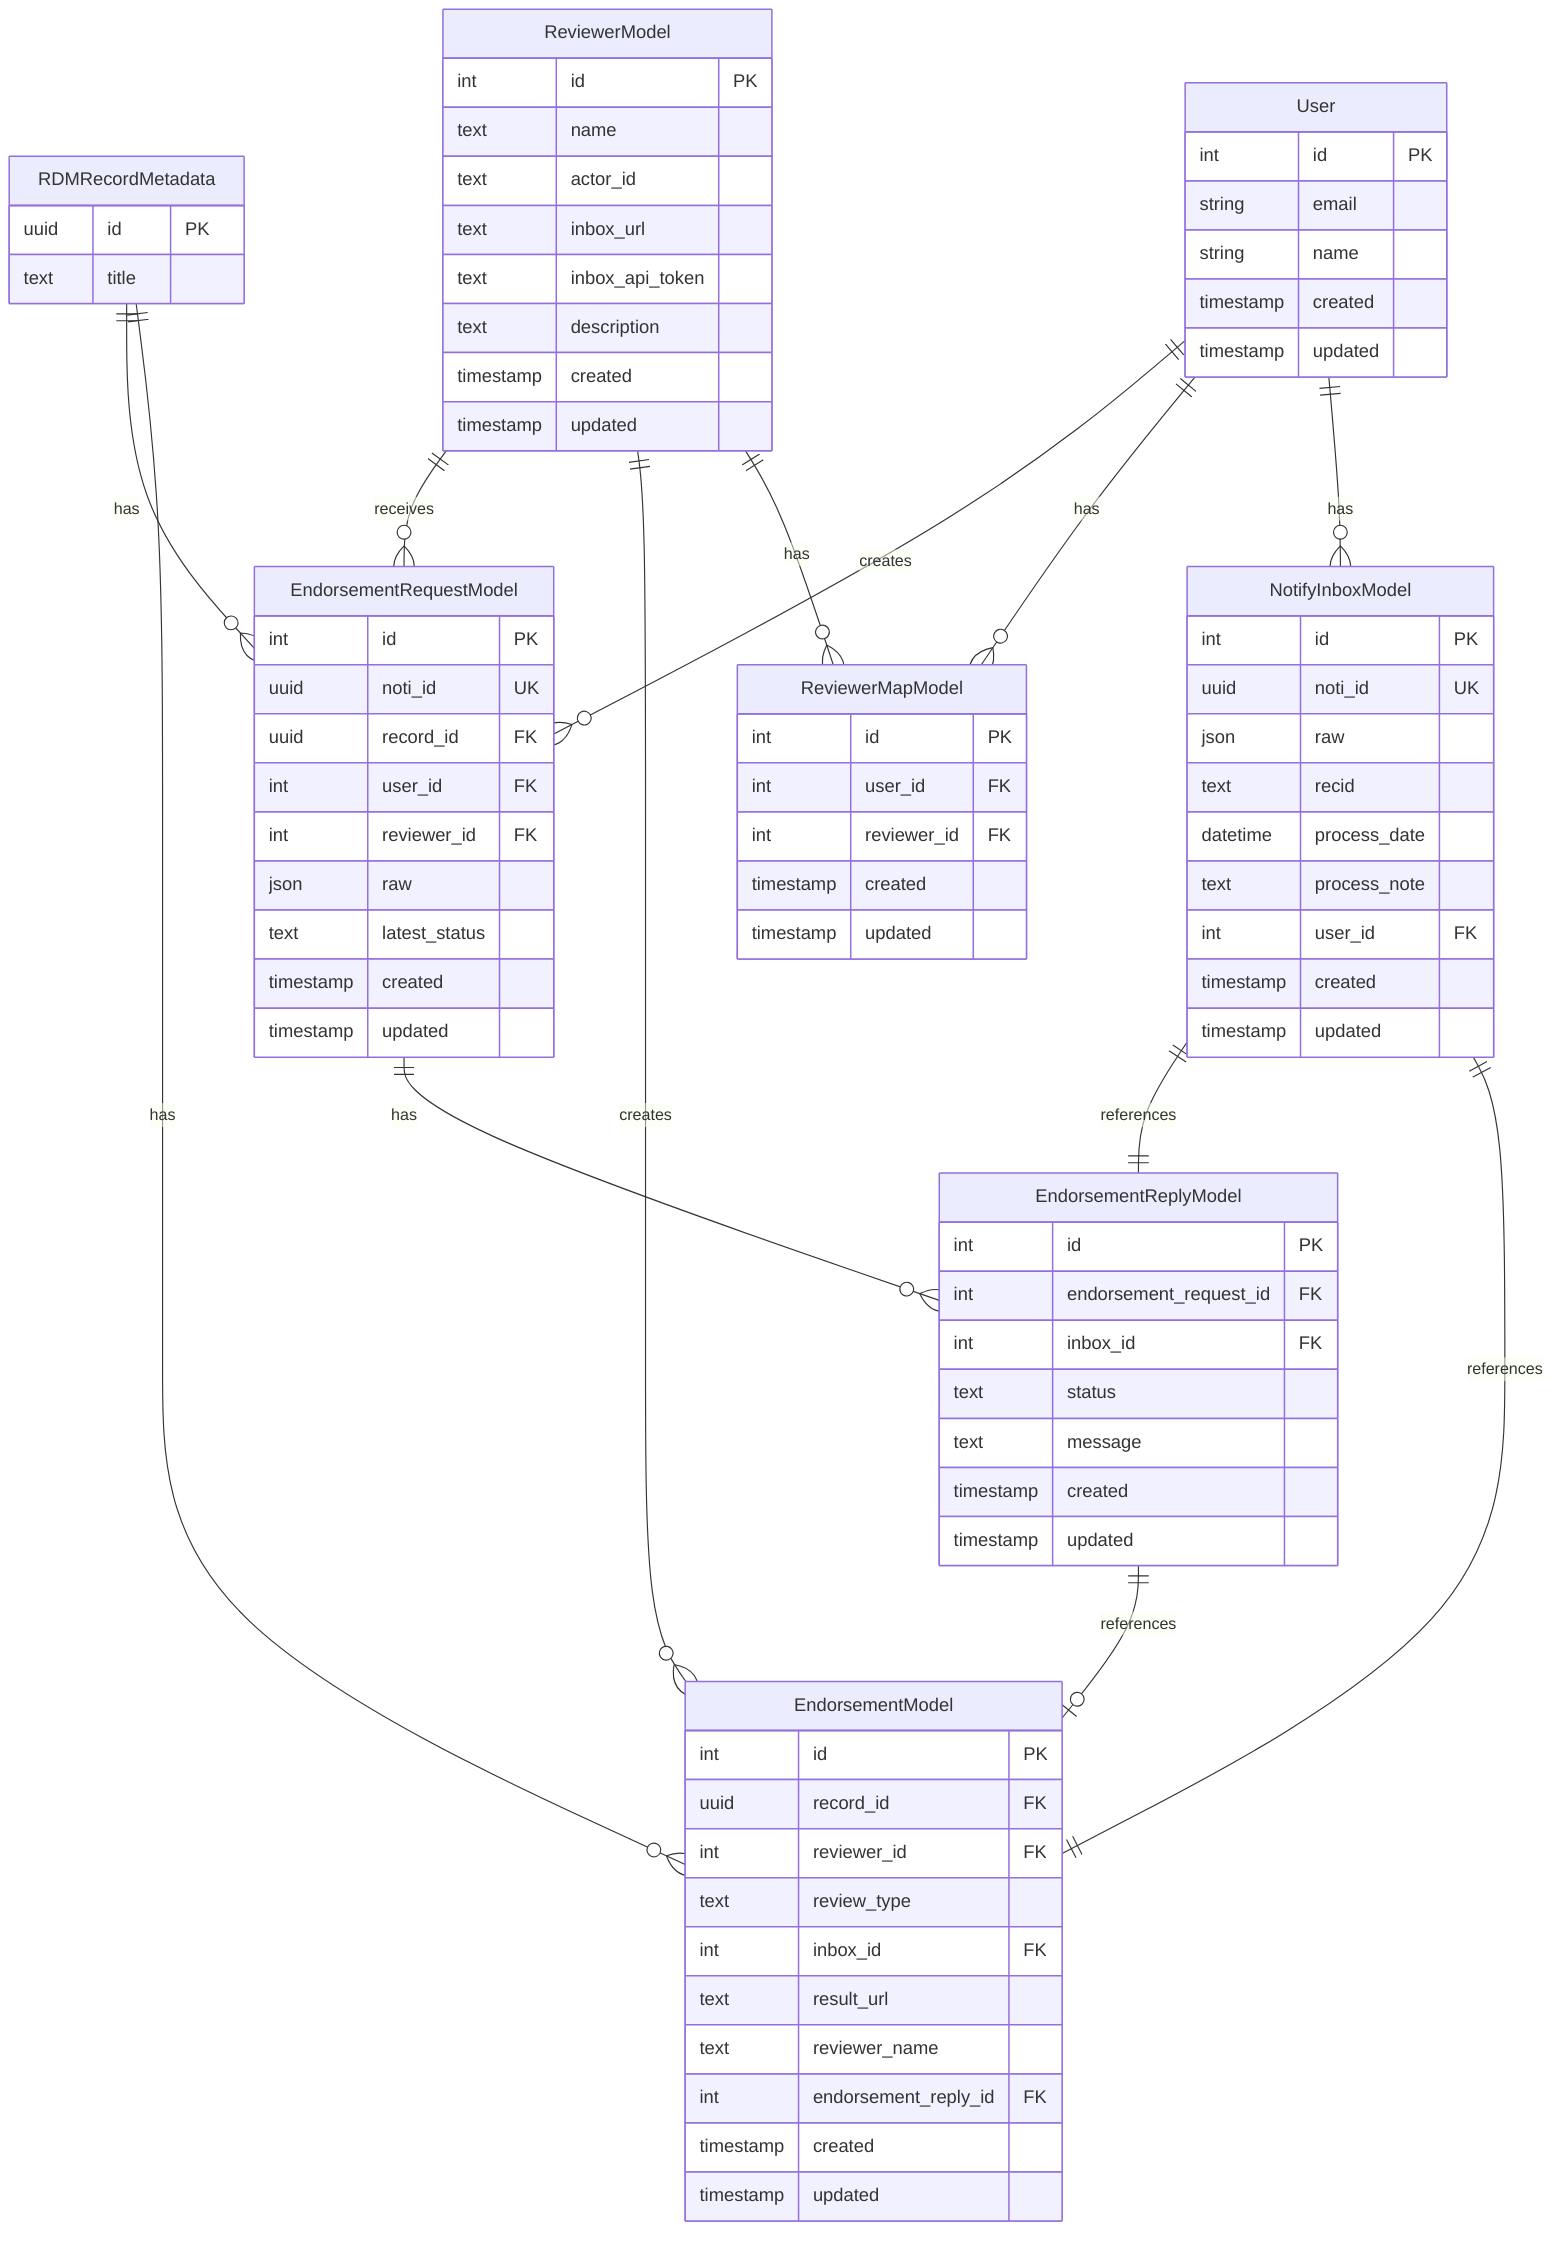 %% sources of file: invenio_notify/records/models.py

erDiagram
    User ||--o{ NotifyInboxModel : has
    User ||--o{ ReviewerMapModel : has
    User ||--o{ EndorsementRequestModel : creates
    
    ReviewerModel ||--o{ ReviewerMapModel : has
    ReviewerModel ||--o{ EndorsementModel : creates
    ReviewerModel ||--o{ EndorsementRequestModel : receives
    
    RDMRecordMetadata ||--o{ EndorsementModel : has
    RDMRecordMetadata ||--o{ EndorsementRequestModel : has
    
    NotifyInboxModel ||--|| EndorsementModel : references
    NotifyInboxModel ||--|| EndorsementReplyModel : references
    
    EndorsementRequestModel ||--o{ EndorsementReplyModel : has
    EndorsementReplyModel ||--o| EndorsementModel : references
    
    User {
        int id PK
        string email
        string name
        timestamp created
        timestamp updated
    }
    
    NotifyInboxModel {
        int id PK
        uuid noti_id UK
        json raw
        text recid
        datetime process_date
        text process_note
        int user_id FK
        timestamp created
        timestamp updated
    }
    
    ReviewerMapModel {
        int id PK
        int user_id FK
        int reviewer_id FK
        timestamp created
        timestamp updated
    }
    
    ReviewerModel {
        int id PK
        text name
        text actor_id
        text inbox_url
        text inbox_api_token
        text description
        timestamp created
        timestamp updated
    }
    
    EndorsementModel {
        int id PK
        uuid record_id FK
        int reviewer_id FK
        text review_type
        int inbox_id FK
        text result_url
        text reviewer_name
        int endorsement_reply_id FK
        timestamp created
        timestamp updated
    }
    
    EndorsementRequestModel {
        int id PK
        uuid noti_id UK
        uuid record_id FK
        int user_id FK
        int reviewer_id FK
        json raw
        text latest_status
        timestamp created
        timestamp updated
    }
    
    EndorsementReplyModel {
        int id PK
        int endorsement_request_id FK
        int inbox_id FK
        text status
        text message
        timestamp created
        timestamp updated
    }
    
    RDMRecordMetadata {
        uuid id PK
        text title
    }